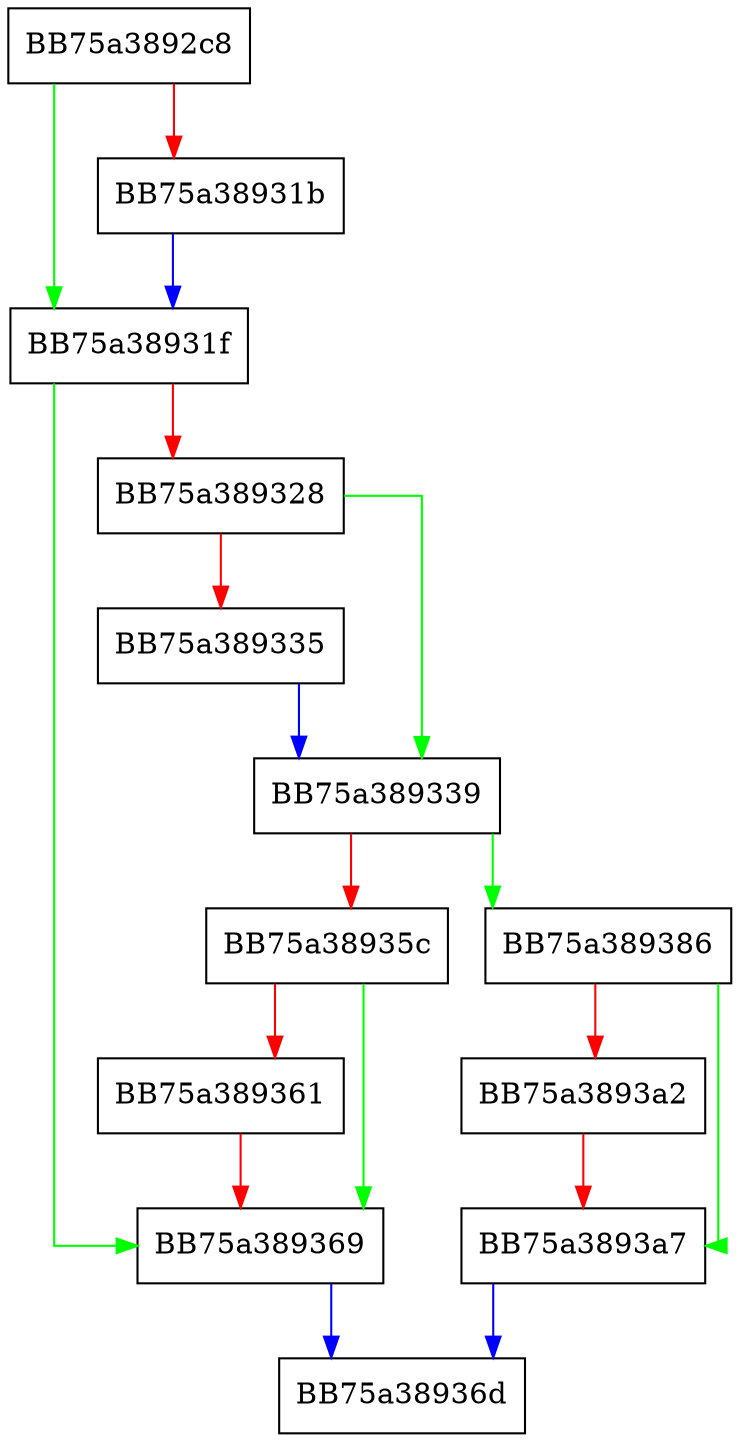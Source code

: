 digraph openObject {
  node [shape="box"];
  graph [splines=ortho];
  BB75a3892c8 -> BB75a38931f [color="green"];
  BB75a3892c8 -> BB75a38931b [color="red"];
  BB75a38931b -> BB75a38931f [color="blue"];
  BB75a38931f -> BB75a389369 [color="green"];
  BB75a38931f -> BB75a389328 [color="red"];
  BB75a389328 -> BB75a389339 [color="green"];
  BB75a389328 -> BB75a389335 [color="red"];
  BB75a389335 -> BB75a389339 [color="blue"];
  BB75a389339 -> BB75a389386 [color="green"];
  BB75a389339 -> BB75a38935c [color="red"];
  BB75a38935c -> BB75a389369 [color="green"];
  BB75a38935c -> BB75a389361 [color="red"];
  BB75a389361 -> BB75a389369 [color="red"];
  BB75a389369 -> BB75a38936d [color="blue"];
  BB75a389386 -> BB75a3893a7 [color="green"];
  BB75a389386 -> BB75a3893a2 [color="red"];
  BB75a3893a2 -> BB75a3893a7 [color="red"];
  BB75a3893a7 -> BB75a38936d [color="blue"];
}